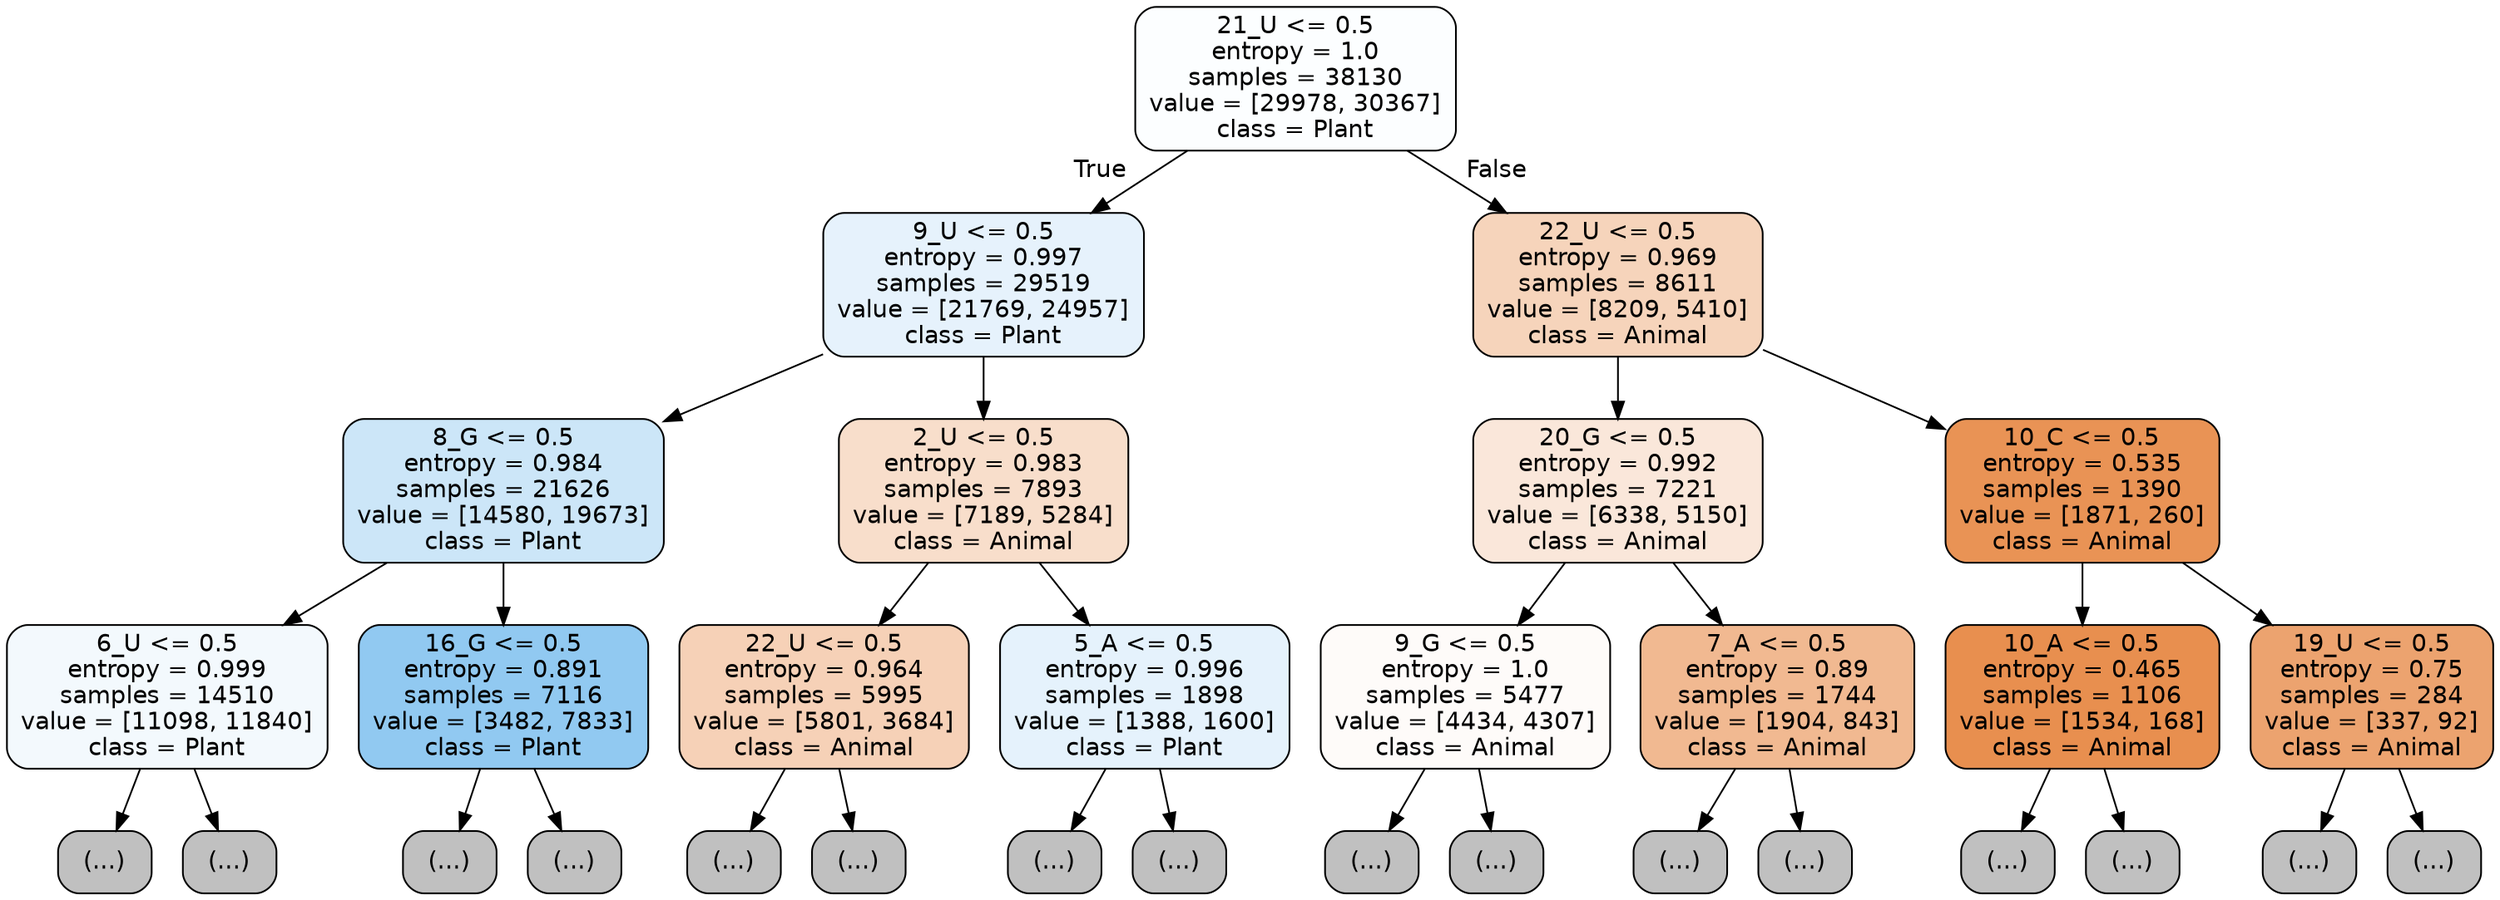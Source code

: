 digraph Tree {
node [shape=box, style="filled, rounded", color="black", fontname="helvetica"] ;
edge [fontname="helvetica"] ;
0 [label="21_U <= 0.5\nentropy = 1.0\nsamples = 38130\nvalue = [29978, 30367]\nclass = Plant", fillcolor="#fcfeff"] ;
1 [label="9_U <= 0.5\nentropy = 0.997\nsamples = 29519\nvalue = [21769, 24957]\nclass = Plant", fillcolor="#e6f2fc"] ;
0 -> 1 [labeldistance=2.5, labelangle=45, headlabel="True"] ;
2 [label="8_G <= 0.5\nentropy = 0.984\nsamples = 21626\nvalue = [14580, 19673]\nclass = Plant", fillcolor="#cce6f8"] ;
1 -> 2 ;
3 [label="6_U <= 0.5\nentropy = 0.999\nsamples = 14510\nvalue = [11098, 11840]\nclass = Plant", fillcolor="#f3f9fd"] ;
2 -> 3 ;
4 [label="(...)", fillcolor="#C0C0C0"] ;
3 -> 4 ;
5265 [label="(...)", fillcolor="#C0C0C0"] ;
3 -> 5265 ;
7118 [label="16_G <= 0.5\nentropy = 0.891\nsamples = 7116\nvalue = [3482, 7833]\nclass = Plant", fillcolor="#91c9f1"] ;
2 -> 7118 ;
7119 [label="(...)", fillcolor="#C0C0C0"] ;
7118 -> 7119 ;
9112 [label="(...)", fillcolor="#C0C0C0"] ;
7118 -> 9112 ;
9863 [label="2_U <= 0.5\nentropy = 0.983\nsamples = 7893\nvalue = [7189, 5284]\nclass = Animal", fillcolor="#f8decb"] ;
1 -> 9863 ;
9864 [label="22_U <= 0.5\nentropy = 0.964\nsamples = 5995\nvalue = [5801, 3684]\nclass = Animal", fillcolor="#f6d1b7"] ;
9863 -> 9864 ;
9865 [label="(...)", fillcolor="#C0C0C0"] ;
9864 -> 9865 ;
12458 [label="(...)", fillcolor="#C0C0C0"] ;
9864 -> 12458 ;
12733 [label="5_A <= 0.5\nentropy = 0.996\nsamples = 1898\nvalue = [1388, 1600]\nclass = Plant", fillcolor="#e5f2fc"] ;
9863 -> 12733 ;
12734 [label="(...)", fillcolor="#C0C0C0"] ;
12733 -> 12734 ;
13461 [label="(...)", fillcolor="#C0C0C0"] ;
12733 -> 13461 ;
13708 [label="22_U <= 0.5\nentropy = 0.969\nsamples = 8611\nvalue = [8209, 5410]\nclass = Animal", fillcolor="#f6d4bb"] ;
0 -> 13708 [labeldistance=2.5, labelangle=-45, headlabel="False"] ;
13709 [label="20_G <= 0.5\nentropy = 0.992\nsamples = 7221\nvalue = [6338, 5150]\nclass = Animal", fillcolor="#fae7da"] ;
13708 -> 13709 ;
13710 [label="9_G <= 0.5\nentropy = 1.0\nsamples = 5477\nvalue = [4434, 4307]\nclass = Animal", fillcolor="#fefbf9"] ;
13709 -> 13710 ;
13711 [label="(...)", fillcolor="#C0C0C0"] ;
13710 -> 13711 ;
15476 [label="(...)", fillcolor="#C0C0C0"] ;
13710 -> 15476 ;
16137 [label="7_A <= 0.5\nentropy = 0.89\nsamples = 1744\nvalue = [1904, 843]\nclass = Animal", fillcolor="#f1b991"] ;
13709 -> 16137 ;
16138 [label="(...)", fillcolor="#C0C0C0"] ;
16137 -> 16138 ;
16635 [label="(...)", fillcolor="#C0C0C0"] ;
16137 -> 16635 ;
16834 [label="10_C <= 0.5\nentropy = 0.535\nsamples = 1390\nvalue = [1871, 260]\nclass = Animal", fillcolor="#e99355"] ;
13708 -> 16834 ;
16835 [label="10_A <= 0.5\nentropy = 0.465\nsamples = 1106\nvalue = [1534, 168]\nclass = Animal", fillcolor="#e88f4f"] ;
16834 -> 16835 ;
16836 [label="(...)", fillcolor="#C0C0C0"] ;
16835 -> 16836 ;
17095 [label="(...)", fillcolor="#C0C0C0"] ;
16835 -> 17095 ;
17196 [label="19_U <= 0.5\nentropy = 0.75\nsamples = 284\nvalue = [337, 92]\nclass = Animal", fillcolor="#eca36f"] ;
16834 -> 17196 ;
17197 [label="(...)", fillcolor="#C0C0C0"] ;
17196 -> 17197 ;
17294 [label="(...)", fillcolor="#C0C0C0"] ;
17196 -> 17294 ;
}